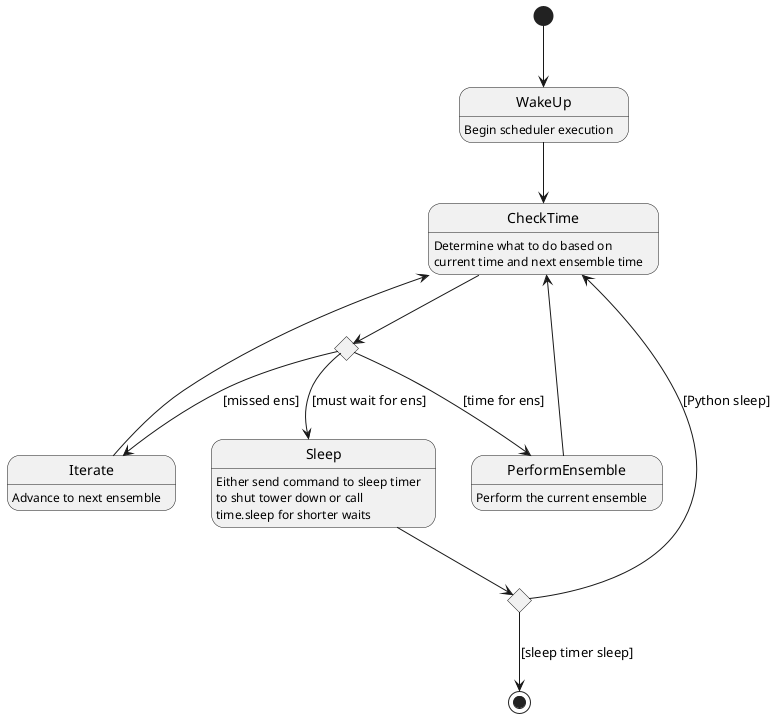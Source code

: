 @startuml
hide empty description

WakeUp: Begin scheduler execution
CheckTime: Determine what to do based on
CheckTime: current time and next ensemble time
Iterate: Advance to next ensemble
PerformEnsemble: Perform the current ensemble
Sleep: Either send command to sleep timer
Sleep: to shut tower down or call
Sleep: time.sleep for shorter waits

[*] --> WakeUp
WakeUp--> CheckTime

state c1 <<choice>>
state c2 <<choice>>

CheckTime--> c1
c1--> Iterate : [missed ens]
c1--> PerformEnsemble : [time for ens]
c1--> Sleep : [must wait for ens]

Iterate--> CheckTime
PerformEnsemble--> CheckTime
Sleep--> c2
c2--> CheckTime : [Python sleep]
c2--> [*] : [sleep timer sleep]
@enduml
